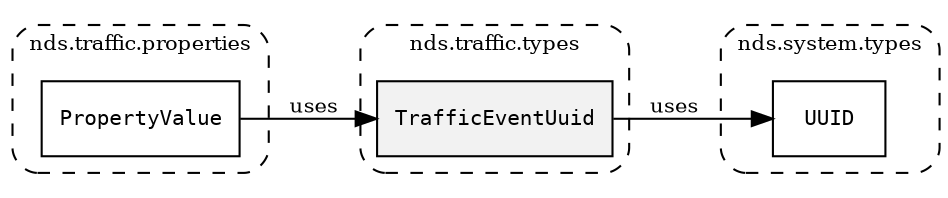 /**
 * This dot file creates symbol collaboration diagram for TrafficEventUuid.
 */
digraph ZSERIO
{
    node [shape=box, fontsize=10];
    rankdir="LR";
    fontsize=10;
    tooltip="TrafficEventUuid collaboration diagram";

    subgraph "cluster_nds.traffic.types"
    {
        style="dashed, rounded";
        label="nds.traffic.types";
        tooltip="Package nds.traffic.types";
        href="../../../content/packages/nds.traffic.types.html#Package-nds-traffic-types";
        target="_parent";

        "TrafficEventUuid" [style="filled", fillcolor="#0000000D", target="_parent", label=<<font face="monospace"><table align="center" border="0" cellspacing="0" cellpadding="0"><tr><td href="../../../content/packages/nds.traffic.types.html#Subtype-TrafficEventUuid" title="Subtype defined in nds.traffic.types">TrafficEventUuid</td></tr></table></font>>];
    }

    subgraph "cluster_nds.system.types"
    {
        style="dashed, rounded";
        label="nds.system.types";
        tooltip="Package nds.system.types";
        href="../../../content/packages/nds.system.types.html#Package-nds-system-types";
        target="_parent";

        "UUID" [target="_parent", label=<<font face="monospace"><table align="center" border="0" cellspacing="0" cellpadding="0"><tr><td href="../../../content/packages/nds.system.types.html#Structure-UUID" title="Structure defined in nds.system.types">UUID</td></tr></table></font>>];
    }

    subgraph "cluster_nds.traffic.properties"
    {
        style="dashed, rounded";
        label="nds.traffic.properties";
        tooltip="Package nds.traffic.properties";
        href="../../../content/packages/nds.traffic.properties.html#Package-nds-traffic-properties";
        target="_parent";

        "PropertyValue" [target="_parent", label=<<font face="monospace"><table align="center" border="0" cellspacing="0" cellpadding="0"><tr><td href="../../../content/packages/nds.traffic.properties.html#Choice-PropertyValue" title="Choice defined in nds.traffic.properties">PropertyValue</td></tr></table></font>>];
    }

    "TrafficEventUuid" -> "UUID" [label="uses", fontsize=10];
    "PropertyValue" -> "TrafficEventUuid" [label="uses", fontsize=10];
}
